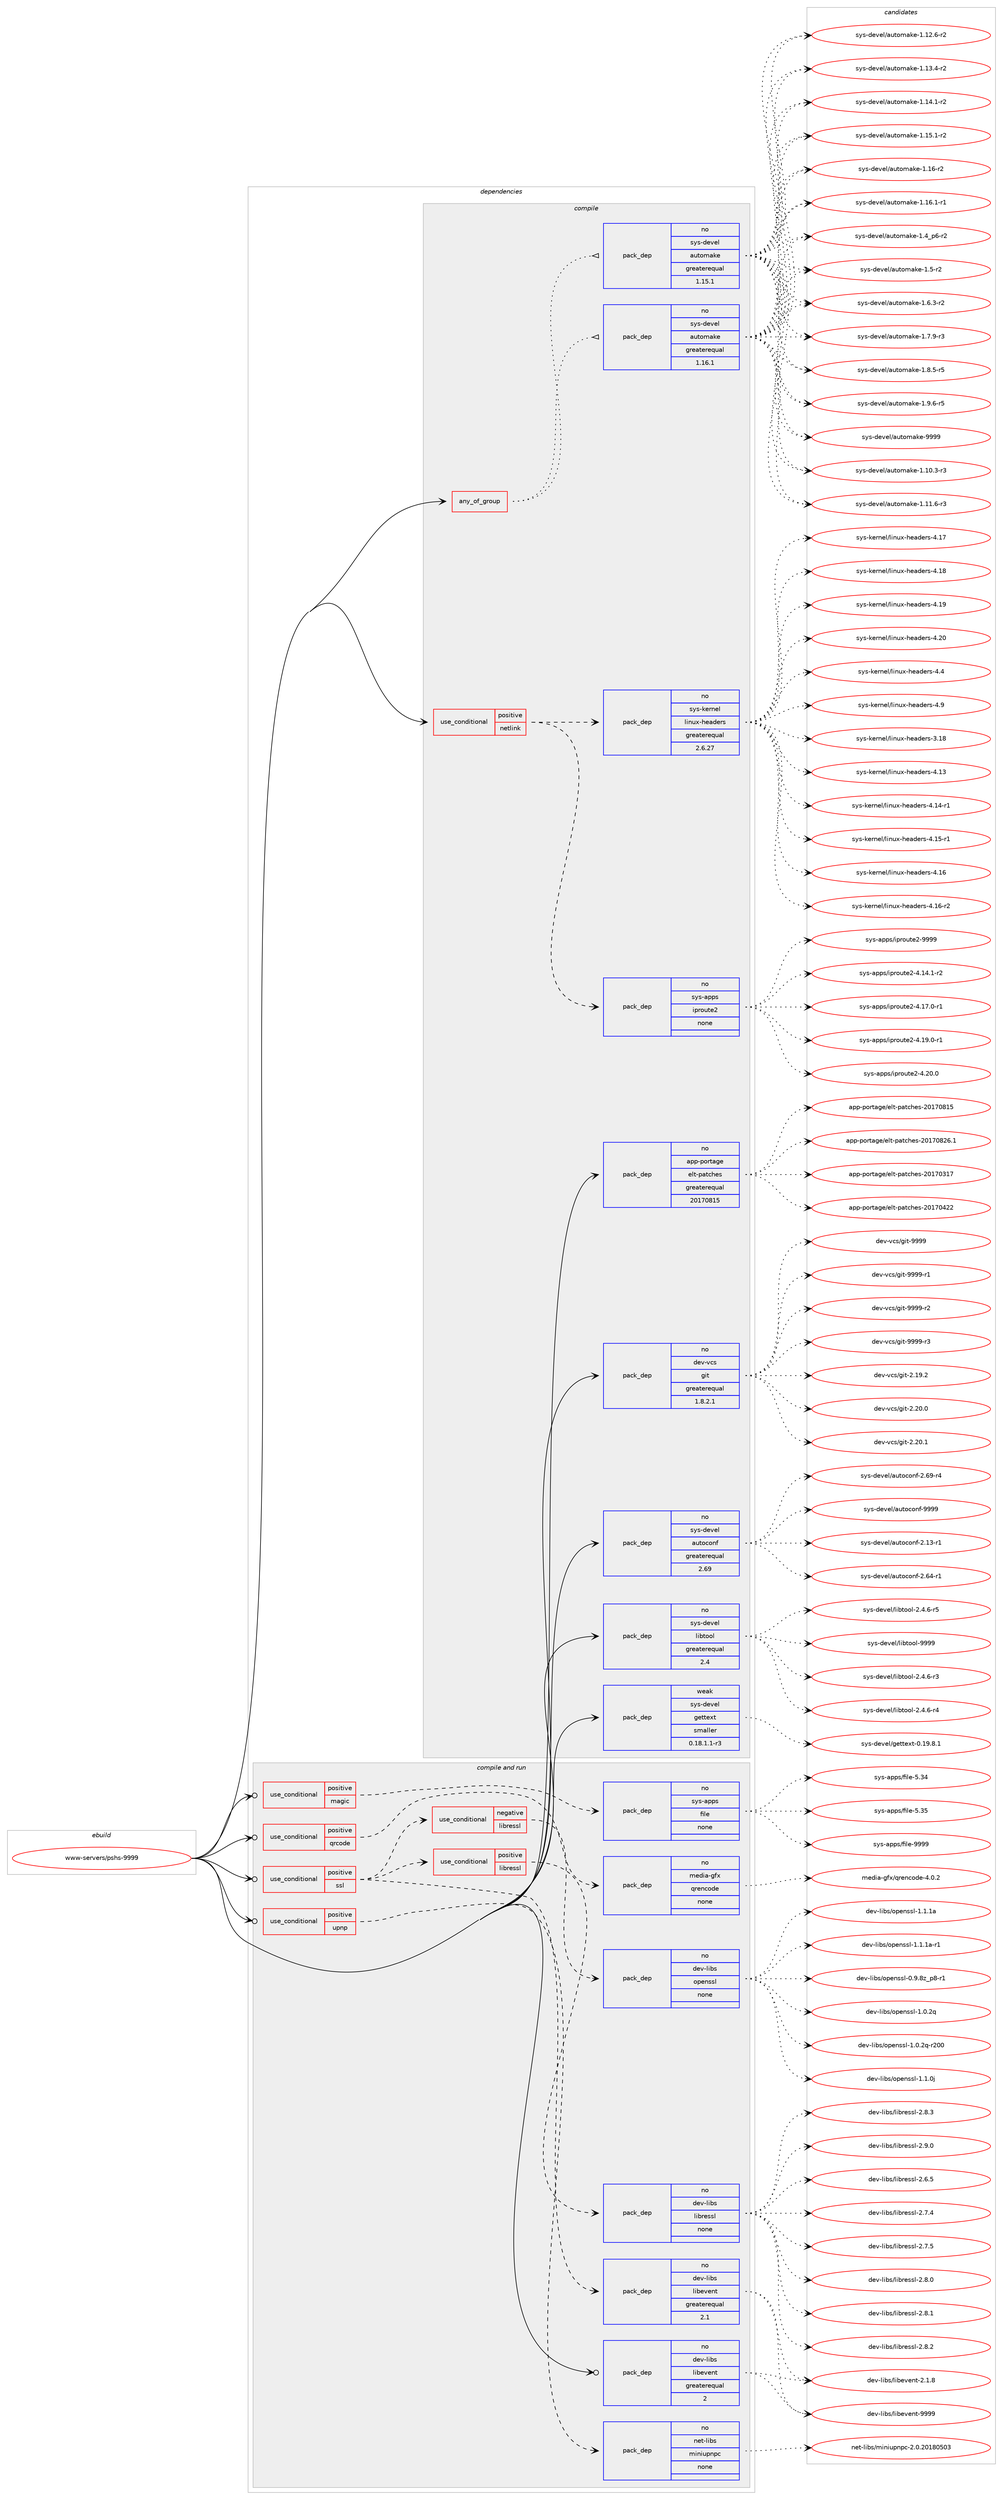 digraph prolog {

# *************
# Graph options
# *************

newrank=true;
concentrate=true;
compound=true;
graph [rankdir=LR,fontname=Helvetica,fontsize=10,ranksep=1.5];#, ranksep=2.5, nodesep=0.2];
edge  [arrowhead=vee];
node  [fontname=Helvetica,fontsize=10];

# **********
# The ebuild
# **********

subgraph cluster_leftcol {
color=gray;
rank=same;
label=<<i>ebuild</i>>;
id [label="www-servers/pshs-9999", color=red, width=4, href="../www-servers/pshs-9999.svg"];
}

# ****************
# The dependencies
# ****************

subgraph cluster_midcol {
color=gray;
label=<<i>dependencies</i>>;
subgraph cluster_compile {
fillcolor="#eeeeee";
style=filled;
label=<<i>compile</i>>;
subgraph any175 {
dependency8052 [label=<<TABLE BORDER="0" CELLBORDER="1" CELLSPACING="0" CELLPADDING="4"><TR><TD CELLPADDING="10">any_of_group</TD></TR></TABLE>>, shape=none, color=red];subgraph pack6464 {
dependency8053 [label=<<TABLE BORDER="0" CELLBORDER="1" CELLSPACING="0" CELLPADDING="4" WIDTH="220"><TR><TD ROWSPAN="6" CELLPADDING="30">pack_dep</TD></TR><TR><TD WIDTH="110">no</TD></TR><TR><TD>sys-devel</TD></TR><TR><TD>automake</TD></TR><TR><TD>greaterequal</TD></TR><TR><TD>1.16.1</TD></TR></TABLE>>, shape=none, color=blue];
}
dependency8052:e -> dependency8053:w [weight=20,style="dotted",arrowhead="oinv"];
subgraph pack6465 {
dependency8054 [label=<<TABLE BORDER="0" CELLBORDER="1" CELLSPACING="0" CELLPADDING="4" WIDTH="220"><TR><TD ROWSPAN="6" CELLPADDING="30">pack_dep</TD></TR><TR><TD WIDTH="110">no</TD></TR><TR><TD>sys-devel</TD></TR><TR><TD>automake</TD></TR><TR><TD>greaterequal</TD></TR><TR><TD>1.15.1</TD></TR></TABLE>>, shape=none, color=blue];
}
dependency8052:e -> dependency8054:w [weight=20,style="dotted",arrowhead="oinv"];
}
id:e -> dependency8052:w [weight=20,style="solid",arrowhead="vee"];
subgraph cond1399 {
dependency8055 [label=<<TABLE BORDER="0" CELLBORDER="1" CELLSPACING="0" CELLPADDING="4"><TR><TD ROWSPAN="3" CELLPADDING="10">use_conditional</TD></TR><TR><TD>positive</TD></TR><TR><TD>netlink</TD></TR></TABLE>>, shape=none, color=red];
subgraph pack6466 {
dependency8056 [label=<<TABLE BORDER="0" CELLBORDER="1" CELLSPACING="0" CELLPADDING="4" WIDTH="220"><TR><TD ROWSPAN="6" CELLPADDING="30">pack_dep</TD></TR><TR><TD WIDTH="110">no</TD></TR><TR><TD>sys-apps</TD></TR><TR><TD>iproute2</TD></TR><TR><TD>none</TD></TR><TR><TD></TD></TR></TABLE>>, shape=none, color=blue];
}
dependency8055:e -> dependency8056:w [weight=20,style="dashed",arrowhead="vee"];
subgraph pack6467 {
dependency8057 [label=<<TABLE BORDER="0" CELLBORDER="1" CELLSPACING="0" CELLPADDING="4" WIDTH="220"><TR><TD ROWSPAN="6" CELLPADDING="30">pack_dep</TD></TR><TR><TD WIDTH="110">no</TD></TR><TR><TD>sys-kernel</TD></TR><TR><TD>linux-headers</TD></TR><TR><TD>greaterequal</TD></TR><TR><TD>2.6.27</TD></TR></TABLE>>, shape=none, color=blue];
}
dependency8055:e -> dependency8057:w [weight=20,style="dashed",arrowhead="vee"];
}
id:e -> dependency8055:w [weight=20,style="solid",arrowhead="vee"];
subgraph pack6468 {
dependency8058 [label=<<TABLE BORDER="0" CELLBORDER="1" CELLSPACING="0" CELLPADDING="4" WIDTH="220"><TR><TD ROWSPAN="6" CELLPADDING="30">pack_dep</TD></TR><TR><TD WIDTH="110">no</TD></TR><TR><TD>app-portage</TD></TR><TR><TD>elt-patches</TD></TR><TR><TD>greaterequal</TD></TR><TR><TD>20170815</TD></TR></TABLE>>, shape=none, color=blue];
}
id:e -> dependency8058:w [weight=20,style="solid",arrowhead="vee"];
subgraph pack6469 {
dependency8059 [label=<<TABLE BORDER="0" CELLBORDER="1" CELLSPACING="0" CELLPADDING="4" WIDTH="220"><TR><TD ROWSPAN="6" CELLPADDING="30">pack_dep</TD></TR><TR><TD WIDTH="110">no</TD></TR><TR><TD>dev-vcs</TD></TR><TR><TD>git</TD></TR><TR><TD>greaterequal</TD></TR><TR><TD>1.8.2.1</TD></TR></TABLE>>, shape=none, color=blue];
}
id:e -> dependency8059:w [weight=20,style="solid",arrowhead="vee"];
subgraph pack6470 {
dependency8060 [label=<<TABLE BORDER="0" CELLBORDER="1" CELLSPACING="0" CELLPADDING="4" WIDTH="220"><TR><TD ROWSPAN="6" CELLPADDING="30">pack_dep</TD></TR><TR><TD WIDTH="110">no</TD></TR><TR><TD>sys-devel</TD></TR><TR><TD>autoconf</TD></TR><TR><TD>greaterequal</TD></TR><TR><TD>2.69</TD></TR></TABLE>>, shape=none, color=blue];
}
id:e -> dependency8060:w [weight=20,style="solid",arrowhead="vee"];
subgraph pack6471 {
dependency8061 [label=<<TABLE BORDER="0" CELLBORDER="1" CELLSPACING="0" CELLPADDING="4" WIDTH="220"><TR><TD ROWSPAN="6" CELLPADDING="30">pack_dep</TD></TR><TR><TD WIDTH="110">no</TD></TR><TR><TD>sys-devel</TD></TR><TR><TD>libtool</TD></TR><TR><TD>greaterequal</TD></TR><TR><TD>2.4</TD></TR></TABLE>>, shape=none, color=blue];
}
id:e -> dependency8061:w [weight=20,style="solid",arrowhead="vee"];
subgraph pack6472 {
dependency8062 [label=<<TABLE BORDER="0" CELLBORDER="1" CELLSPACING="0" CELLPADDING="4" WIDTH="220"><TR><TD ROWSPAN="6" CELLPADDING="30">pack_dep</TD></TR><TR><TD WIDTH="110">weak</TD></TR><TR><TD>sys-devel</TD></TR><TR><TD>gettext</TD></TR><TR><TD>smaller</TD></TR><TR><TD>0.18.1.1-r3</TD></TR></TABLE>>, shape=none, color=blue];
}
id:e -> dependency8062:w [weight=20,style="solid",arrowhead="vee"];
}
subgraph cluster_compileandrun {
fillcolor="#eeeeee";
style=filled;
label=<<i>compile and run</i>>;
subgraph cond1400 {
dependency8063 [label=<<TABLE BORDER="0" CELLBORDER="1" CELLSPACING="0" CELLPADDING="4"><TR><TD ROWSPAN="3" CELLPADDING="10">use_conditional</TD></TR><TR><TD>positive</TD></TR><TR><TD>magic</TD></TR></TABLE>>, shape=none, color=red];
subgraph pack6473 {
dependency8064 [label=<<TABLE BORDER="0" CELLBORDER="1" CELLSPACING="0" CELLPADDING="4" WIDTH="220"><TR><TD ROWSPAN="6" CELLPADDING="30">pack_dep</TD></TR><TR><TD WIDTH="110">no</TD></TR><TR><TD>sys-apps</TD></TR><TR><TD>file</TD></TR><TR><TD>none</TD></TR><TR><TD></TD></TR></TABLE>>, shape=none, color=blue];
}
dependency8063:e -> dependency8064:w [weight=20,style="dashed",arrowhead="vee"];
}
id:e -> dependency8063:w [weight=20,style="solid",arrowhead="odotvee"];
subgraph cond1401 {
dependency8065 [label=<<TABLE BORDER="0" CELLBORDER="1" CELLSPACING="0" CELLPADDING="4"><TR><TD ROWSPAN="3" CELLPADDING="10">use_conditional</TD></TR><TR><TD>positive</TD></TR><TR><TD>qrcode</TD></TR></TABLE>>, shape=none, color=red];
subgraph pack6474 {
dependency8066 [label=<<TABLE BORDER="0" CELLBORDER="1" CELLSPACING="0" CELLPADDING="4" WIDTH="220"><TR><TD ROWSPAN="6" CELLPADDING="30">pack_dep</TD></TR><TR><TD WIDTH="110">no</TD></TR><TR><TD>media-gfx</TD></TR><TR><TD>qrencode</TD></TR><TR><TD>none</TD></TR><TR><TD></TD></TR></TABLE>>, shape=none, color=blue];
}
dependency8065:e -> dependency8066:w [weight=20,style="dashed",arrowhead="vee"];
}
id:e -> dependency8065:w [weight=20,style="solid",arrowhead="odotvee"];
subgraph cond1402 {
dependency8067 [label=<<TABLE BORDER="0" CELLBORDER="1" CELLSPACING="0" CELLPADDING="4"><TR><TD ROWSPAN="3" CELLPADDING="10">use_conditional</TD></TR><TR><TD>positive</TD></TR><TR><TD>ssl</TD></TR></TABLE>>, shape=none, color=red];
subgraph pack6475 {
dependency8068 [label=<<TABLE BORDER="0" CELLBORDER="1" CELLSPACING="0" CELLPADDING="4" WIDTH="220"><TR><TD ROWSPAN="6" CELLPADDING="30">pack_dep</TD></TR><TR><TD WIDTH="110">no</TD></TR><TR><TD>dev-libs</TD></TR><TR><TD>libevent</TD></TR><TR><TD>greaterequal</TD></TR><TR><TD>2.1</TD></TR></TABLE>>, shape=none, color=blue];
}
dependency8067:e -> dependency8068:w [weight=20,style="dashed",arrowhead="vee"];
subgraph cond1403 {
dependency8069 [label=<<TABLE BORDER="0" CELLBORDER="1" CELLSPACING="0" CELLPADDING="4"><TR><TD ROWSPAN="3" CELLPADDING="10">use_conditional</TD></TR><TR><TD>negative</TD></TR><TR><TD>libressl</TD></TR></TABLE>>, shape=none, color=red];
subgraph pack6476 {
dependency8070 [label=<<TABLE BORDER="0" CELLBORDER="1" CELLSPACING="0" CELLPADDING="4" WIDTH="220"><TR><TD ROWSPAN="6" CELLPADDING="30">pack_dep</TD></TR><TR><TD WIDTH="110">no</TD></TR><TR><TD>dev-libs</TD></TR><TR><TD>openssl</TD></TR><TR><TD>none</TD></TR><TR><TD></TD></TR></TABLE>>, shape=none, color=blue];
}
dependency8069:e -> dependency8070:w [weight=20,style="dashed",arrowhead="vee"];
}
dependency8067:e -> dependency8069:w [weight=20,style="dashed",arrowhead="vee"];
subgraph cond1404 {
dependency8071 [label=<<TABLE BORDER="0" CELLBORDER="1" CELLSPACING="0" CELLPADDING="4"><TR><TD ROWSPAN="3" CELLPADDING="10">use_conditional</TD></TR><TR><TD>positive</TD></TR><TR><TD>libressl</TD></TR></TABLE>>, shape=none, color=red];
subgraph pack6477 {
dependency8072 [label=<<TABLE BORDER="0" CELLBORDER="1" CELLSPACING="0" CELLPADDING="4" WIDTH="220"><TR><TD ROWSPAN="6" CELLPADDING="30">pack_dep</TD></TR><TR><TD WIDTH="110">no</TD></TR><TR><TD>dev-libs</TD></TR><TR><TD>libressl</TD></TR><TR><TD>none</TD></TR><TR><TD></TD></TR></TABLE>>, shape=none, color=blue];
}
dependency8071:e -> dependency8072:w [weight=20,style="dashed",arrowhead="vee"];
}
dependency8067:e -> dependency8071:w [weight=20,style="dashed",arrowhead="vee"];
}
id:e -> dependency8067:w [weight=20,style="solid",arrowhead="odotvee"];
subgraph cond1405 {
dependency8073 [label=<<TABLE BORDER="0" CELLBORDER="1" CELLSPACING="0" CELLPADDING="4"><TR><TD ROWSPAN="3" CELLPADDING="10">use_conditional</TD></TR><TR><TD>positive</TD></TR><TR><TD>upnp</TD></TR></TABLE>>, shape=none, color=red];
subgraph pack6478 {
dependency8074 [label=<<TABLE BORDER="0" CELLBORDER="1" CELLSPACING="0" CELLPADDING="4" WIDTH="220"><TR><TD ROWSPAN="6" CELLPADDING="30">pack_dep</TD></TR><TR><TD WIDTH="110">no</TD></TR><TR><TD>net-libs</TD></TR><TR><TD>miniupnpc</TD></TR><TR><TD>none</TD></TR><TR><TD></TD></TR></TABLE>>, shape=none, color=blue];
}
dependency8073:e -> dependency8074:w [weight=20,style="dashed",arrowhead="vee"];
}
id:e -> dependency8073:w [weight=20,style="solid",arrowhead="odotvee"];
subgraph pack6479 {
dependency8075 [label=<<TABLE BORDER="0" CELLBORDER="1" CELLSPACING="0" CELLPADDING="4" WIDTH="220"><TR><TD ROWSPAN="6" CELLPADDING="30">pack_dep</TD></TR><TR><TD WIDTH="110">no</TD></TR><TR><TD>dev-libs</TD></TR><TR><TD>libevent</TD></TR><TR><TD>greaterequal</TD></TR><TR><TD>2</TD></TR></TABLE>>, shape=none, color=blue];
}
id:e -> dependency8075:w [weight=20,style="solid",arrowhead="odotvee"];
}
subgraph cluster_run {
fillcolor="#eeeeee";
style=filled;
label=<<i>run</i>>;
}
}

# **************
# The candidates
# **************

subgraph cluster_choices {
rank=same;
color=gray;
label=<<i>candidates</i>>;

subgraph choice6464 {
color=black;
nodesep=1;
choice11512111545100101118101108479711711611110997107101454946494846514511451 [label="sys-devel/automake-1.10.3-r3", color=red, width=4,href="../sys-devel/automake-1.10.3-r3.svg"];
choice11512111545100101118101108479711711611110997107101454946494946544511451 [label="sys-devel/automake-1.11.6-r3", color=red, width=4,href="../sys-devel/automake-1.11.6-r3.svg"];
choice11512111545100101118101108479711711611110997107101454946495046544511450 [label="sys-devel/automake-1.12.6-r2", color=red, width=4,href="../sys-devel/automake-1.12.6-r2.svg"];
choice11512111545100101118101108479711711611110997107101454946495146524511450 [label="sys-devel/automake-1.13.4-r2", color=red, width=4,href="../sys-devel/automake-1.13.4-r2.svg"];
choice11512111545100101118101108479711711611110997107101454946495246494511450 [label="sys-devel/automake-1.14.1-r2", color=red, width=4,href="../sys-devel/automake-1.14.1-r2.svg"];
choice11512111545100101118101108479711711611110997107101454946495346494511450 [label="sys-devel/automake-1.15.1-r2", color=red, width=4,href="../sys-devel/automake-1.15.1-r2.svg"];
choice1151211154510010111810110847971171161111099710710145494649544511450 [label="sys-devel/automake-1.16-r2", color=red, width=4,href="../sys-devel/automake-1.16-r2.svg"];
choice11512111545100101118101108479711711611110997107101454946495446494511449 [label="sys-devel/automake-1.16.1-r1", color=red, width=4,href="../sys-devel/automake-1.16.1-r1.svg"];
choice115121115451001011181011084797117116111109971071014549465295112544511450 [label="sys-devel/automake-1.4_p6-r2", color=red, width=4,href="../sys-devel/automake-1.4_p6-r2.svg"];
choice11512111545100101118101108479711711611110997107101454946534511450 [label="sys-devel/automake-1.5-r2", color=red, width=4,href="../sys-devel/automake-1.5-r2.svg"];
choice115121115451001011181011084797117116111109971071014549465446514511450 [label="sys-devel/automake-1.6.3-r2", color=red, width=4,href="../sys-devel/automake-1.6.3-r2.svg"];
choice115121115451001011181011084797117116111109971071014549465546574511451 [label="sys-devel/automake-1.7.9-r3", color=red, width=4,href="../sys-devel/automake-1.7.9-r3.svg"];
choice115121115451001011181011084797117116111109971071014549465646534511453 [label="sys-devel/automake-1.8.5-r5", color=red, width=4,href="../sys-devel/automake-1.8.5-r5.svg"];
choice115121115451001011181011084797117116111109971071014549465746544511453 [label="sys-devel/automake-1.9.6-r5", color=red, width=4,href="../sys-devel/automake-1.9.6-r5.svg"];
choice115121115451001011181011084797117116111109971071014557575757 [label="sys-devel/automake-9999", color=red, width=4,href="../sys-devel/automake-9999.svg"];
dependency8053:e -> choice11512111545100101118101108479711711611110997107101454946494846514511451:w [style=dotted,weight="100"];
dependency8053:e -> choice11512111545100101118101108479711711611110997107101454946494946544511451:w [style=dotted,weight="100"];
dependency8053:e -> choice11512111545100101118101108479711711611110997107101454946495046544511450:w [style=dotted,weight="100"];
dependency8053:e -> choice11512111545100101118101108479711711611110997107101454946495146524511450:w [style=dotted,weight="100"];
dependency8053:e -> choice11512111545100101118101108479711711611110997107101454946495246494511450:w [style=dotted,weight="100"];
dependency8053:e -> choice11512111545100101118101108479711711611110997107101454946495346494511450:w [style=dotted,weight="100"];
dependency8053:e -> choice1151211154510010111810110847971171161111099710710145494649544511450:w [style=dotted,weight="100"];
dependency8053:e -> choice11512111545100101118101108479711711611110997107101454946495446494511449:w [style=dotted,weight="100"];
dependency8053:e -> choice115121115451001011181011084797117116111109971071014549465295112544511450:w [style=dotted,weight="100"];
dependency8053:e -> choice11512111545100101118101108479711711611110997107101454946534511450:w [style=dotted,weight="100"];
dependency8053:e -> choice115121115451001011181011084797117116111109971071014549465446514511450:w [style=dotted,weight="100"];
dependency8053:e -> choice115121115451001011181011084797117116111109971071014549465546574511451:w [style=dotted,weight="100"];
dependency8053:e -> choice115121115451001011181011084797117116111109971071014549465646534511453:w [style=dotted,weight="100"];
dependency8053:e -> choice115121115451001011181011084797117116111109971071014549465746544511453:w [style=dotted,weight="100"];
dependency8053:e -> choice115121115451001011181011084797117116111109971071014557575757:w [style=dotted,weight="100"];
}
subgraph choice6465 {
color=black;
nodesep=1;
choice11512111545100101118101108479711711611110997107101454946494846514511451 [label="sys-devel/automake-1.10.3-r3", color=red, width=4,href="../sys-devel/automake-1.10.3-r3.svg"];
choice11512111545100101118101108479711711611110997107101454946494946544511451 [label="sys-devel/automake-1.11.6-r3", color=red, width=4,href="../sys-devel/automake-1.11.6-r3.svg"];
choice11512111545100101118101108479711711611110997107101454946495046544511450 [label="sys-devel/automake-1.12.6-r2", color=red, width=4,href="../sys-devel/automake-1.12.6-r2.svg"];
choice11512111545100101118101108479711711611110997107101454946495146524511450 [label="sys-devel/automake-1.13.4-r2", color=red, width=4,href="../sys-devel/automake-1.13.4-r2.svg"];
choice11512111545100101118101108479711711611110997107101454946495246494511450 [label="sys-devel/automake-1.14.1-r2", color=red, width=4,href="../sys-devel/automake-1.14.1-r2.svg"];
choice11512111545100101118101108479711711611110997107101454946495346494511450 [label="sys-devel/automake-1.15.1-r2", color=red, width=4,href="../sys-devel/automake-1.15.1-r2.svg"];
choice1151211154510010111810110847971171161111099710710145494649544511450 [label="sys-devel/automake-1.16-r2", color=red, width=4,href="../sys-devel/automake-1.16-r2.svg"];
choice11512111545100101118101108479711711611110997107101454946495446494511449 [label="sys-devel/automake-1.16.1-r1", color=red, width=4,href="../sys-devel/automake-1.16.1-r1.svg"];
choice115121115451001011181011084797117116111109971071014549465295112544511450 [label="sys-devel/automake-1.4_p6-r2", color=red, width=4,href="../sys-devel/automake-1.4_p6-r2.svg"];
choice11512111545100101118101108479711711611110997107101454946534511450 [label="sys-devel/automake-1.5-r2", color=red, width=4,href="../sys-devel/automake-1.5-r2.svg"];
choice115121115451001011181011084797117116111109971071014549465446514511450 [label="sys-devel/automake-1.6.3-r2", color=red, width=4,href="../sys-devel/automake-1.6.3-r2.svg"];
choice115121115451001011181011084797117116111109971071014549465546574511451 [label="sys-devel/automake-1.7.9-r3", color=red, width=4,href="../sys-devel/automake-1.7.9-r3.svg"];
choice115121115451001011181011084797117116111109971071014549465646534511453 [label="sys-devel/automake-1.8.5-r5", color=red, width=4,href="../sys-devel/automake-1.8.5-r5.svg"];
choice115121115451001011181011084797117116111109971071014549465746544511453 [label="sys-devel/automake-1.9.6-r5", color=red, width=4,href="../sys-devel/automake-1.9.6-r5.svg"];
choice115121115451001011181011084797117116111109971071014557575757 [label="sys-devel/automake-9999", color=red, width=4,href="../sys-devel/automake-9999.svg"];
dependency8054:e -> choice11512111545100101118101108479711711611110997107101454946494846514511451:w [style=dotted,weight="100"];
dependency8054:e -> choice11512111545100101118101108479711711611110997107101454946494946544511451:w [style=dotted,weight="100"];
dependency8054:e -> choice11512111545100101118101108479711711611110997107101454946495046544511450:w [style=dotted,weight="100"];
dependency8054:e -> choice11512111545100101118101108479711711611110997107101454946495146524511450:w [style=dotted,weight="100"];
dependency8054:e -> choice11512111545100101118101108479711711611110997107101454946495246494511450:w [style=dotted,weight="100"];
dependency8054:e -> choice11512111545100101118101108479711711611110997107101454946495346494511450:w [style=dotted,weight="100"];
dependency8054:e -> choice1151211154510010111810110847971171161111099710710145494649544511450:w [style=dotted,weight="100"];
dependency8054:e -> choice11512111545100101118101108479711711611110997107101454946495446494511449:w [style=dotted,weight="100"];
dependency8054:e -> choice115121115451001011181011084797117116111109971071014549465295112544511450:w [style=dotted,weight="100"];
dependency8054:e -> choice11512111545100101118101108479711711611110997107101454946534511450:w [style=dotted,weight="100"];
dependency8054:e -> choice115121115451001011181011084797117116111109971071014549465446514511450:w [style=dotted,weight="100"];
dependency8054:e -> choice115121115451001011181011084797117116111109971071014549465546574511451:w [style=dotted,weight="100"];
dependency8054:e -> choice115121115451001011181011084797117116111109971071014549465646534511453:w [style=dotted,weight="100"];
dependency8054:e -> choice115121115451001011181011084797117116111109971071014549465746544511453:w [style=dotted,weight="100"];
dependency8054:e -> choice115121115451001011181011084797117116111109971071014557575757:w [style=dotted,weight="100"];
}
subgraph choice6466 {
color=black;
nodesep=1;
choice11512111545971121121154710511211411111711610150455246495246494511450 [label="sys-apps/iproute2-4.14.1-r2", color=red, width=4,href="../sys-apps/iproute2-4.14.1-r2.svg"];
choice11512111545971121121154710511211411111711610150455246495546484511449 [label="sys-apps/iproute2-4.17.0-r1", color=red, width=4,href="../sys-apps/iproute2-4.17.0-r1.svg"];
choice11512111545971121121154710511211411111711610150455246495746484511449 [label="sys-apps/iproute2-4.19.0-r1", color=red, width=4,href="../sys-apps/iproute2-4.19.0-r1.svg"];
choice1151211154597112112115471051121141111171161015045524650484648 [label="sys-apps/iproute2-4.20.0", color=red, width=4,href="../sys-apps/iproute2-4.20.0.svg"];
choice115121115459711211211547105112114111117116101504557575757 [label="sys-apps/iproute2-9999", color=red, width=4,href="../sys-apps/iproute2-9999.svg"];
dependency8056:e -> choice11512111545971121121154710511211411111711610150455246495246494511450:w [style=dotted,weight="100"];
dependency8056:e -> choice11512111545971121121154710511211411111711610150455246495546484511449:w [style=dotted,weight="100"];
dependency8056:e -> choice11512111545971121121154710511211411111711610150455246495746484511449:w [style=dotted,weight="100"];
dependency8056:e -> choice1151211154597112112115471051121141111171161015045524650484648:w [style=dotted,weight="100"];
dependency8056:e -> choice115121115459711211211547105112114111117116101504557575757:w [style=dotted,weight="100"];
}
subgraph choice6467 {
color=black;
nodesep=1;
choice115121115451071011141101011084710810511011712045104101971001011141154551464956 [label="sys-kernel/linux-headers-3.18", color=red, width=4,href="../sys-kernel/linux-headers-3.18.svg"];
choice115121115451071011141101011084710810511011712045104101971001011141154552464951 [label="sys-kernel/linux-headers-4.13", color=red, width=4,href="../sys-kernel/linux-headers-4.13.svg"];
choice1151211154510710111411010110847108105110117120451041019710010111411545524649524511449 [label="sys-kernel/linux-headers-4.14-r1", color=red, width=4,href="../sys-kernel/linux-headers-4.14-r1.svg"];
choice1151211154510710111411010110847108105110117120451041019710010111411545524649534511449 [label="sys-kernel/linux-headers-4.15-r1", color=red, width=4,href="../sys-kernel/linux-headers-4.15-r1.svg"];
choice115121115451071011141101011084710810511011712045104101971001011141154552464954 [label="sys-kernel/linux-headers-4.16", color=red, width=4,href="../sys-kernel/linux-headers-4.16.svg"];
choice1151211154510710111411010110847108105110117120451041019710010111411545524649544511450 [label="sys-kernel/linux-headers-4.16-r2", color=red, width=4,href="../sys-kernel/linux-headers-4.16-r2.svg"];
choice115121115451071011141101011084710810511011712045104101971001011141154552464955 [label="sys-kernel/linux-headers-4.17", color=red, width=4,href="../sys-kernel/linux-headers-4.17.svg"];
choice115121115451071011141101011084710810511011712045104101971001011141154552464956 [label="sys-kernel/linux-headers-4.18", color=red, width=4,href="../sys-kernel/linux-headers-4.18.svg"];
choice115121115451071011141101011084710810511011712045104101971001011141154552464957 [label="sys-kernel/linux-headers-4.19", color=red, width=4,href="../sys-kernel/linux-headers-4.19.svg"];
choice115121115451071011141101011084710810511011712045104101971001011141154552465048 [label="sys-kernel/linux-headers-4.20", color=red, width=4,href="../sys-kernel/linux-headers-4.20.svg"];
choice1151211154510710111411010110847108105110117120451041019710010111411545524652 [label="sys-kernel/linux-headers-4.4", color=red, width=4,href="../sys-kernel/linux-headers-4.4.svg"];
choice1151211154510710111411010110847108105110117120451041019710010111411545524657 [label="sys-kernel/linux-headers-4.9", color=red, width=4,href="../sys-kernel/linux-headers-4.9.svg"];
dependency8057:e -> choice115121115451071011141101011084710810511011712045104101971001011141154551464956:w [style=dotted,weight="100"];
dependency8057:e -> choice115121115451071011141101011084710810511011712045104101971001011141154552464951:w [style=dotted,weight="100"];
dependency8057:e -> choice1151211154510710111411010110847108105110117120451041019710010111411545524649524511449:w [style=dotted,weight="100"];
dependency8057:e -> choice1151211154510710111411010110847108105110117120451041019710010111411545524649534511449:w [style=dotted,weight="100"];
dependency8057:e -> choice115121115451071011141101011084710810511011712045104101971001011141154552464954:w [style=dotted,weight="100"];
dependency8057:e -> choice1151211154510710111411010110847108105110117120451041019710010111411545524649544511450:w [style=dotted,weight="100"];
dependency8057:e -> choice115121115451071011141101011084710810511011712045104101971001011141154552464955:w [style=dotted,weight="100"];
dependency8057:e -> choice115121115451071011141101011084710810511011712045104101971001011141154552464956:w [style=dotted,weight="100"];
dependency8057:e -> choice115121115451071011141101011084710810511011712045104101971001011141154552464957:w [style=dotted,weight="100"];
dependency8057:e -> choice115121115451071011141101011084710810511011712045104101971001011141154552465048:w [style=dotted,weight="100"];
dependency8057:e -> choice1151211154510710111411010110847108105110117120451041019710010111411545524652:w [style=dotted,weight="100"];
dependency8057:e -> choice1151211154510710111411010110847108105110117120451041019710010111411545524657:w [style=dotted,weight="100"];
}
subgraph choice6468 {
color=black;
nodesep=1;
choice97112112451121111141169710310147101108116451129711699104101115455048495548514955 [label="app-portage/elt-patches-20170317", color=red, width=4,href="../app-portage/elt-patches-20170317.svg"];
choice97112112451121111141169710310147101108116451129711699104101115455048495548525050 [label="app-portage/elt-patches-20170422", color=red, width=4,href="../app-portage/elt-patches-20170422.svg"];
choice97112112451121111141169710310147101108116451129711699104101115455048495548564953 [label="app-portage/elt-patches-20170815", color=red, width=4,href="../app-portage/elt-patches-20170815.svg"];
choice971121124511211111411697103101471011081164511297116991041011154550484955485650544649 [label="app-portage/elt-patches-20170826.1", color=red, width=4,href="../app-portage/elt-patches-20170826.1.svg"];
dependency8058:e -> choice97112112451121111141169710310147101108116451129711699104101115455048495548514955:w [style=dotted,weight="100"];
dependency8058:e -> choice97112112451121111141169710310147101108116451129711699104101115455048495548525050:w [style=dotted,weight="100"];
dependency8058:e -> choice97112112451121111141169710310147101108116451129711699104101115455048495548564953:w [style=dotted,weight="100"];
dependency8058:e -> choice971121124511211111411697103101471011081164511297116991041011154550484955485650544649:w [style=dotted,weight="100"];
}
subgraph choice6469 {
color=black;
nodesep=1;
choice10010111845118991154710310511645504649574650 [label="dev-vcs/git-2.19.2", color=red, width=4,href="../dev-vcs/git-2.19.2.svg"];
choice10010111845118991154710310511645504650484648 [label="dev-vcs/git-2.20.0", color=red, width=4,href="../dev-vcs/git-2.20.0.svg"];
choice10010111845118991154710310511645504650484649 [label="dev-vcs/git-2.20.1", color=red, width=4,href="../dev-vcs/git-2.20.1.svg"];
choice1001011184511899115471031051164557575757 [label="dev-vcs/git-9999", color=red, width=4,href="../dev-vcs/git-9999.svg"];
choice10010111845118991154710310511645575757574511449 [label="dev-vcs/git-9999-r1", color=red, width=4,href="../dev-vcs/git-9999-r1.svg"];
choice10010111845118991154710310511645575757574511450 [label="dev-vcs/git-9999-r2", color=red, width=4,href="../dev-vcs/git-9999-r2.svg"];
choice10010111845118991154710310511645575757574511451 [label="dev-vcs/git-9999-r3", color=red, width=4,href="../dev-vcs/git-9999-r3.svg"];
dependency8059:e -> choice10010111845118991154710310511645504649574650:w [style=dotted,weight="100"];
dependency8059:e -> choice10010111845118991154710310511645504650484648:w [style=dotted,weight="100"];
dependency8059:e -> choice10010111845118991154710310511645504650484649:w [style=dotted,weight="100"];
dependency8059:e -> choice1001011184511899115471031051164557575757:w [style=dotted,weight="100"];
dependency8059:e -> choice10010111845118991154710310511645575757574511449:w [style=dotted,weight="100"];
dependency8059:e -> choice10010111845118991154710310511645575757574511450:w [style=dotted,weight="100"];
dependency8059:e -> choice10010111845118991154710310511645575757574511451:w [style=dotted,weight="100"];
}
subgraph choice6470 {
color=black;
nodesep=1;
choice1151211154510010111810110847971171161119911111010245504649514511449 [label="sys-devel/autoconf-2.13-r1", color=red, width=4,href="../sys-devel/autoconf-2.13-r1.svg"];
choice1151211154510010111810110847971171161119911111010245504654524511449 [label="sys-devel/autoconf-2.64-r1", color=red, width=4,href="../sys-devel/autoconf-2.64-r1.svg"];
choice1151211154510010111810110847971171161119911111010245504654574511452 [label="sys-devel/autoconf-2.69-r4", color=red, width=4,href="../sys-devel/autoconf-2.69-r4.svg"];
choice115121115451001011181011084797117116111991111101024557575757 [label="sys-devel/autoconf-9999", color=red, width=4,href="../sys-devel/autoconf-9999.svg"];
dependency8060:e -> choice1151211154510010111810110847971171161119911111010245504649514511449:w [style=dotted,weight="100"];
dependency8060:e -> choice1151211154510010111810110847971171161119911111010245504654524511449:w [style=dotted,weight="100"];
dependency8060:e -> choice1151211154510010111810110847971171161119911111010245504654574511452:w [style=dotted,weight="100"];
dependency8060:e -> choice115121115451001011181011084797117116111991111101024557575757:w [style=dotted,weight="100"];
}
subgraph choice6471 {
color=black;
nodesep=1;
choice1151211154510010111810110847108105981161111111084550465246544511451 [label="sys-devel/libtool-2.4.6-r3", color=red, width=4,href="../sys-devel/libtool-2.4.6-r3.svg"];
choice1151211154510010111810110847108105981161111111084550465246544511452 [label="sys-devel/libtool-2.4.6-r4", color=red, width=4,href="../sys-devel/libtool-2.4.6-r4.svg"];
choice1151211154510010111810110847108105981161111111084550465246544511453 [label="sys-devel/libtool-2.4.6-r5", color=red, width=4,href="../sys-devel/libtool-2.4.6-r5.svg"];
choice1151211154510010111810110847108105981161111111084557575757 [label="sys-devel/libtool-9999", color=red, width=4,href="../sys-devel/libtool-9999.svg"];
dependency8061:e -> choice1151211154510010111810110847108105981161111111084550465246544511451:w [style=dotted,weight="100"];
dependency8061:e -> choice1151211154510010111810110847108105981161111111084550465246544511452:w [style=dotted,weight="100"];
dependency8061:e -> choice1151211154510010111810110847108105981161111111084550465246544511453:w [style=dotted,weight="100"];
dependency8061:e -> choice1151211154510010111810110847108105981161111111084557575757:w [style=dotted,weight="100"];
}
subgraph choice6472 {
color=black;
nodesep=1;
choice1151211154510010111810110847103101116116101120116454846495746564649 [label="sys-devel/gettext-0.19.8.1", color=red, width=4,href="../sys-devel/gettext-0.19.8.1.svg"];
dependency8062:e -> choice1151211154510010111810110847103101116116101120116454846495746564649:w [style=dotted,weight="100"];
}
subgraph choice6473 {
color=black;
nodesep=1;
choice1151211154597112112115471021051081014553465152 [label="sys-apps/file-5.34", color=red, width=4,href="../sys-apps/file-5.34.svg"];
choice1151211154597112112115471021051081014553465153 [label="sys-apps/file-5.35", color=red, width=4,href="../sys-apps/file-5.35.svg"];
choice1151211154597112112115471021051081014557575757 [label="sys-apps/file-9999", color=red, width=4,href="../sys-apps/file-9999.svg"];
dependency8064:e -> choice1151211154597112112115471021051081014553465152:w [style=dotted,weight="100"];
dependency8064:e -> choice1151211154597112112115471021051081014553465153:w [style=dotted,weight="100"];
dependency8064:e -> choice1151211154597112112115471021051081014557575757:w [style=dotted,weight="100"];
}
subgraph choice6474 {
color=black;
nodesep=1;
choice10910110010597451031021204711311410111099111100101455246484650 [label="media-gfx/qrencode-4.0.2", color=red, width=4,href="../media-gfx/qrencode-4.0.2.svg"];
dependency8066:e -> choice10910110010597451031021204711311410111099111100101455246484650:w [style=dotted,weight="100"];
}
subgraph choice6475 {
color=black;
nodesep=1;
choice10010111845108105981154710810598101118101110116455046494656 [label="dev-libs/libevent-2.1.8", color=red, width=4,href="../dev-libs/libevent-2.1.8.svg"];
choice100101118451081059811547108105981011181011101164557575757 [label="dev-libs/libevent-9999", color=red, width=4,href="../dev-libs/libevent-9999.svg"];
dependency8068:e -> choice10010111845108105981154710810598101118101110116455046494656:w [style=dotted,weight="100"];
dependency8068:e -> choice100101118451081059811547108105981011181011101164557575757:w [style=dotted,weight="100"];
}
subgraph choice6476 {
color=black;
nodesep=1;
choice10010111845108105981154711111210111011511510845484657465612295112564511449 [label="dev-libs/openssl-0.9.8z_p8-r1", color=red, width=4,href="../dev-libs/openssl-0.9.8z_p8-r1.svg"];
choice100101118451081059811547111112101110115115108454946484650113 [label="dev-libs/openssl-1.0.2q", color=red, width=4,href="../dev-libs/openssl-1.0.2q.svg"];
choice10010111845108105981154711111210111011511510845494648465011345114504848 [label="dev-libs/openssl-1.0.2q-r200", color=red, width=4,href="../dev-libs/openssl-1.0.2q-r200.svg"];
choice100101118451081059811547111112101110115115108454946494648106 [label="dev-libs/openssl-1.1.0j", color=red, width=4,href="../dev-libs/openssl-1.1.0j.svg"];
choice10010111845108105981154711111210111011511510845494649464997 [label="dev-libs/openssl-1.1.1a", color=red, width=4,href="../dev-libs/openssl-1.1.1a.svg"];
choice100101118451081059811547111112101110115115108454946494649974511449 [label="dev-libs/openssl-1.1.1a-r1", color=red, width=4,href="../dev-libs/openssl-1.1.1a-r1.svg"];
dependency8070:e -> choice10010111845108105981154711111210111011511510845484657465612295112564511449:w [style=dotted,weight="100"];
dependency8070:e -> choice100101118451081059811547111112101110115115108454946484650113:w [style=dotted,weight="100"];
dependency8070:e -> choice10010111845108105981154711111210111011511510845494648465011345114504848:w [style=dotted,weight="100"];
dependency8070:e -> choice100101118451081059811547111112101110115115108454946494648106:w [style=dotted,weight="100"];
dependency8070:e -> choice10010111845108105981154711111210111011511510845494649464997:w [style=dotted,weight="100"];
dependency8070:e -> choice100101118451081059811547111112101110115115108454946494649974511449:w [style=dotted,weight="100"];
}
subgraph choice6477 {
color=black;
nodesep=1;
choice10010111845108105981154710810598114101115115108455046544653 [label="dev-libs/libressl-2.6.5", color=red, width=4,href="../dev-libs/libressl-2.6.5.svg"];
choice10010111845108105981154710810598114101115115108455046554652 [label="dev-libs/libressl-2.7.4", color=red, width=4,href="../dev-libs/libressl-2.7.4.svg"];
choice10010111845108105981154710810598114101115115108455046554653 [label="dev-libs/libressl-2.7.5", color=red, width=4,href="../dev-libs/libressl-2.7.5.svg"];
choice10010111845108105981154710810598114101115115108455046564648 [label="dev-libs/libressl-2.8.0", color=red, width=4,href="../dev-libs/libressl-2.8.0.svg"];
choice10010111845108105981154710810598114101115115108455046564649 [label="dev-libs/libressl-2.8.1", color=red, width=4,href="../dev-libs/libressl-2.8.1.svg"];
choice10010111845108105981154710810598114101115115108455046564650 [label="dev-libs/libressl-2.8.2", color=red, width=4,href="../dev-libs/libressl-2.8.2.svg"];
choice10010111845108105981154710810598114101115115108455046564651 [label="dev-libs/libressl-2.8.3", color=red, width=4,href="../dev-libs/libressl-2.8.3.svg"];
choice10010111845108105981154710810598114101115115108455046574648 [label="dev-libs/libressl-2.9.0", color=red, width=4,href="../dev-libs/libressl-2.9.0.svg"];
dependency8072:e -> choice10010111845108105981154710810598114101115115108455046544653:w [style=dotted,weight="100"];
dependency8072:e -> choice10010111845108105981154710810598114101115115108455046554652:w [style=dotted,weight="100"];
dependency8072:e -> choice10010111845108105981154710810598114101115115108455046554653:w [style=dotted,weight="100"];
dependency8072:e -> choice10010111845108105981154710810598114101115115108455046564648:w [style=dotted,weight="100"];
dependency8072:e -> choice10010111845108105981154710810598114101115115108455046564649:w [style=dotted,weight="100"];
dependency8072:e -> choice10010111845108105981154710810598114101115115108455046564650:w [style=dotted,weight="100"];
dependency8072:e -> choice10010111845108105981154710810598114101115115108455046564651:w [style=dotted,weight="100"];
dependency8072:e -> choice10010111845108105981154710810598114101115115108455046574648:w [style=dotted,weight="100"];
}
subgraph choice6478 {
color=black;
nodesep=1;
choice1101011164510810598115471091051101051171121101129945504648465048495648534851 [label="net-libs/miniupnpc-2.0.20180503", color=red, width=4,href="../net-libs/miniupnpc-2.0.20180503.svg"];
dependency8074:e -> choice1101011164510810598115471091051101051171121101129945504648465048495648534851:w [style=dotted,weight="100"];
}
subgraph choice6479 {
color=black;
nodesep=1;
choice10010111845108105981154710810598101118101110116455046494656 [label="dev-libs/libevent-2.1.8", color=red, width=4,href="../dev-libs/libevent-2.1.8.svg"];
choice100101118451081059811547108105981011181011101164557575757 [label="dev-libs/libevent-9999", color=red, width=4,href="../dev-libs/libevent-9999.svg"];
dependency8075:e -> choice10010111845108105981154710810598101118101110116455046494656:w [style=dotted,weight="100"];
dependency8075:e -> choice100101118451081059811547108105981011181011101164557575757:w [style=dotted,weight="100"];
}
}

}
